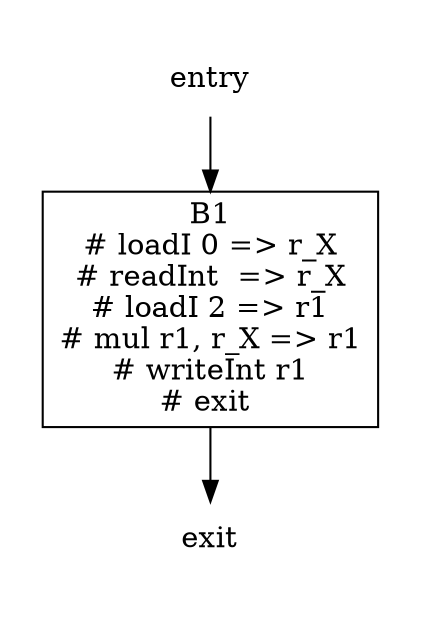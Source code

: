 digraph graphviz {
node [shape = none];
edge [tailport = s];
entry
subgraph cluster {
color="/x11/white"
B1 [fillcolor="/x11/white",shape=box, label = <B1<br/>
# loadI 0 =&gt; r_X<br/>
# readInt  =&gt; r_X<br/>
# loadI 2 =&gt; r1<br/>
# mul r1&#44; r_X =&gt; r1<br/>
# writeInt r1<br/>
# exit <br/>
>]
entry -> B1
B1 -> exit

}
}